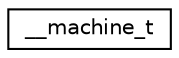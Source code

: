 digraph "Graphical Class Hierarchy"
{
 // LATEX_PDF_SIZE
  edge [fontname="Helvetica",fontsize="10",labelfontname="Helvetica",labelfontsize="10"];
  node [fontname="Helvetica",fontsize="10",shape=record];
  rankdir="LR";
  Node0 [label="__machine_t",height=0.2,width=0.4,color="black", fillcolor="white", style="filled",URL="$struct____machine__t.html",tooltip=" "];
}
